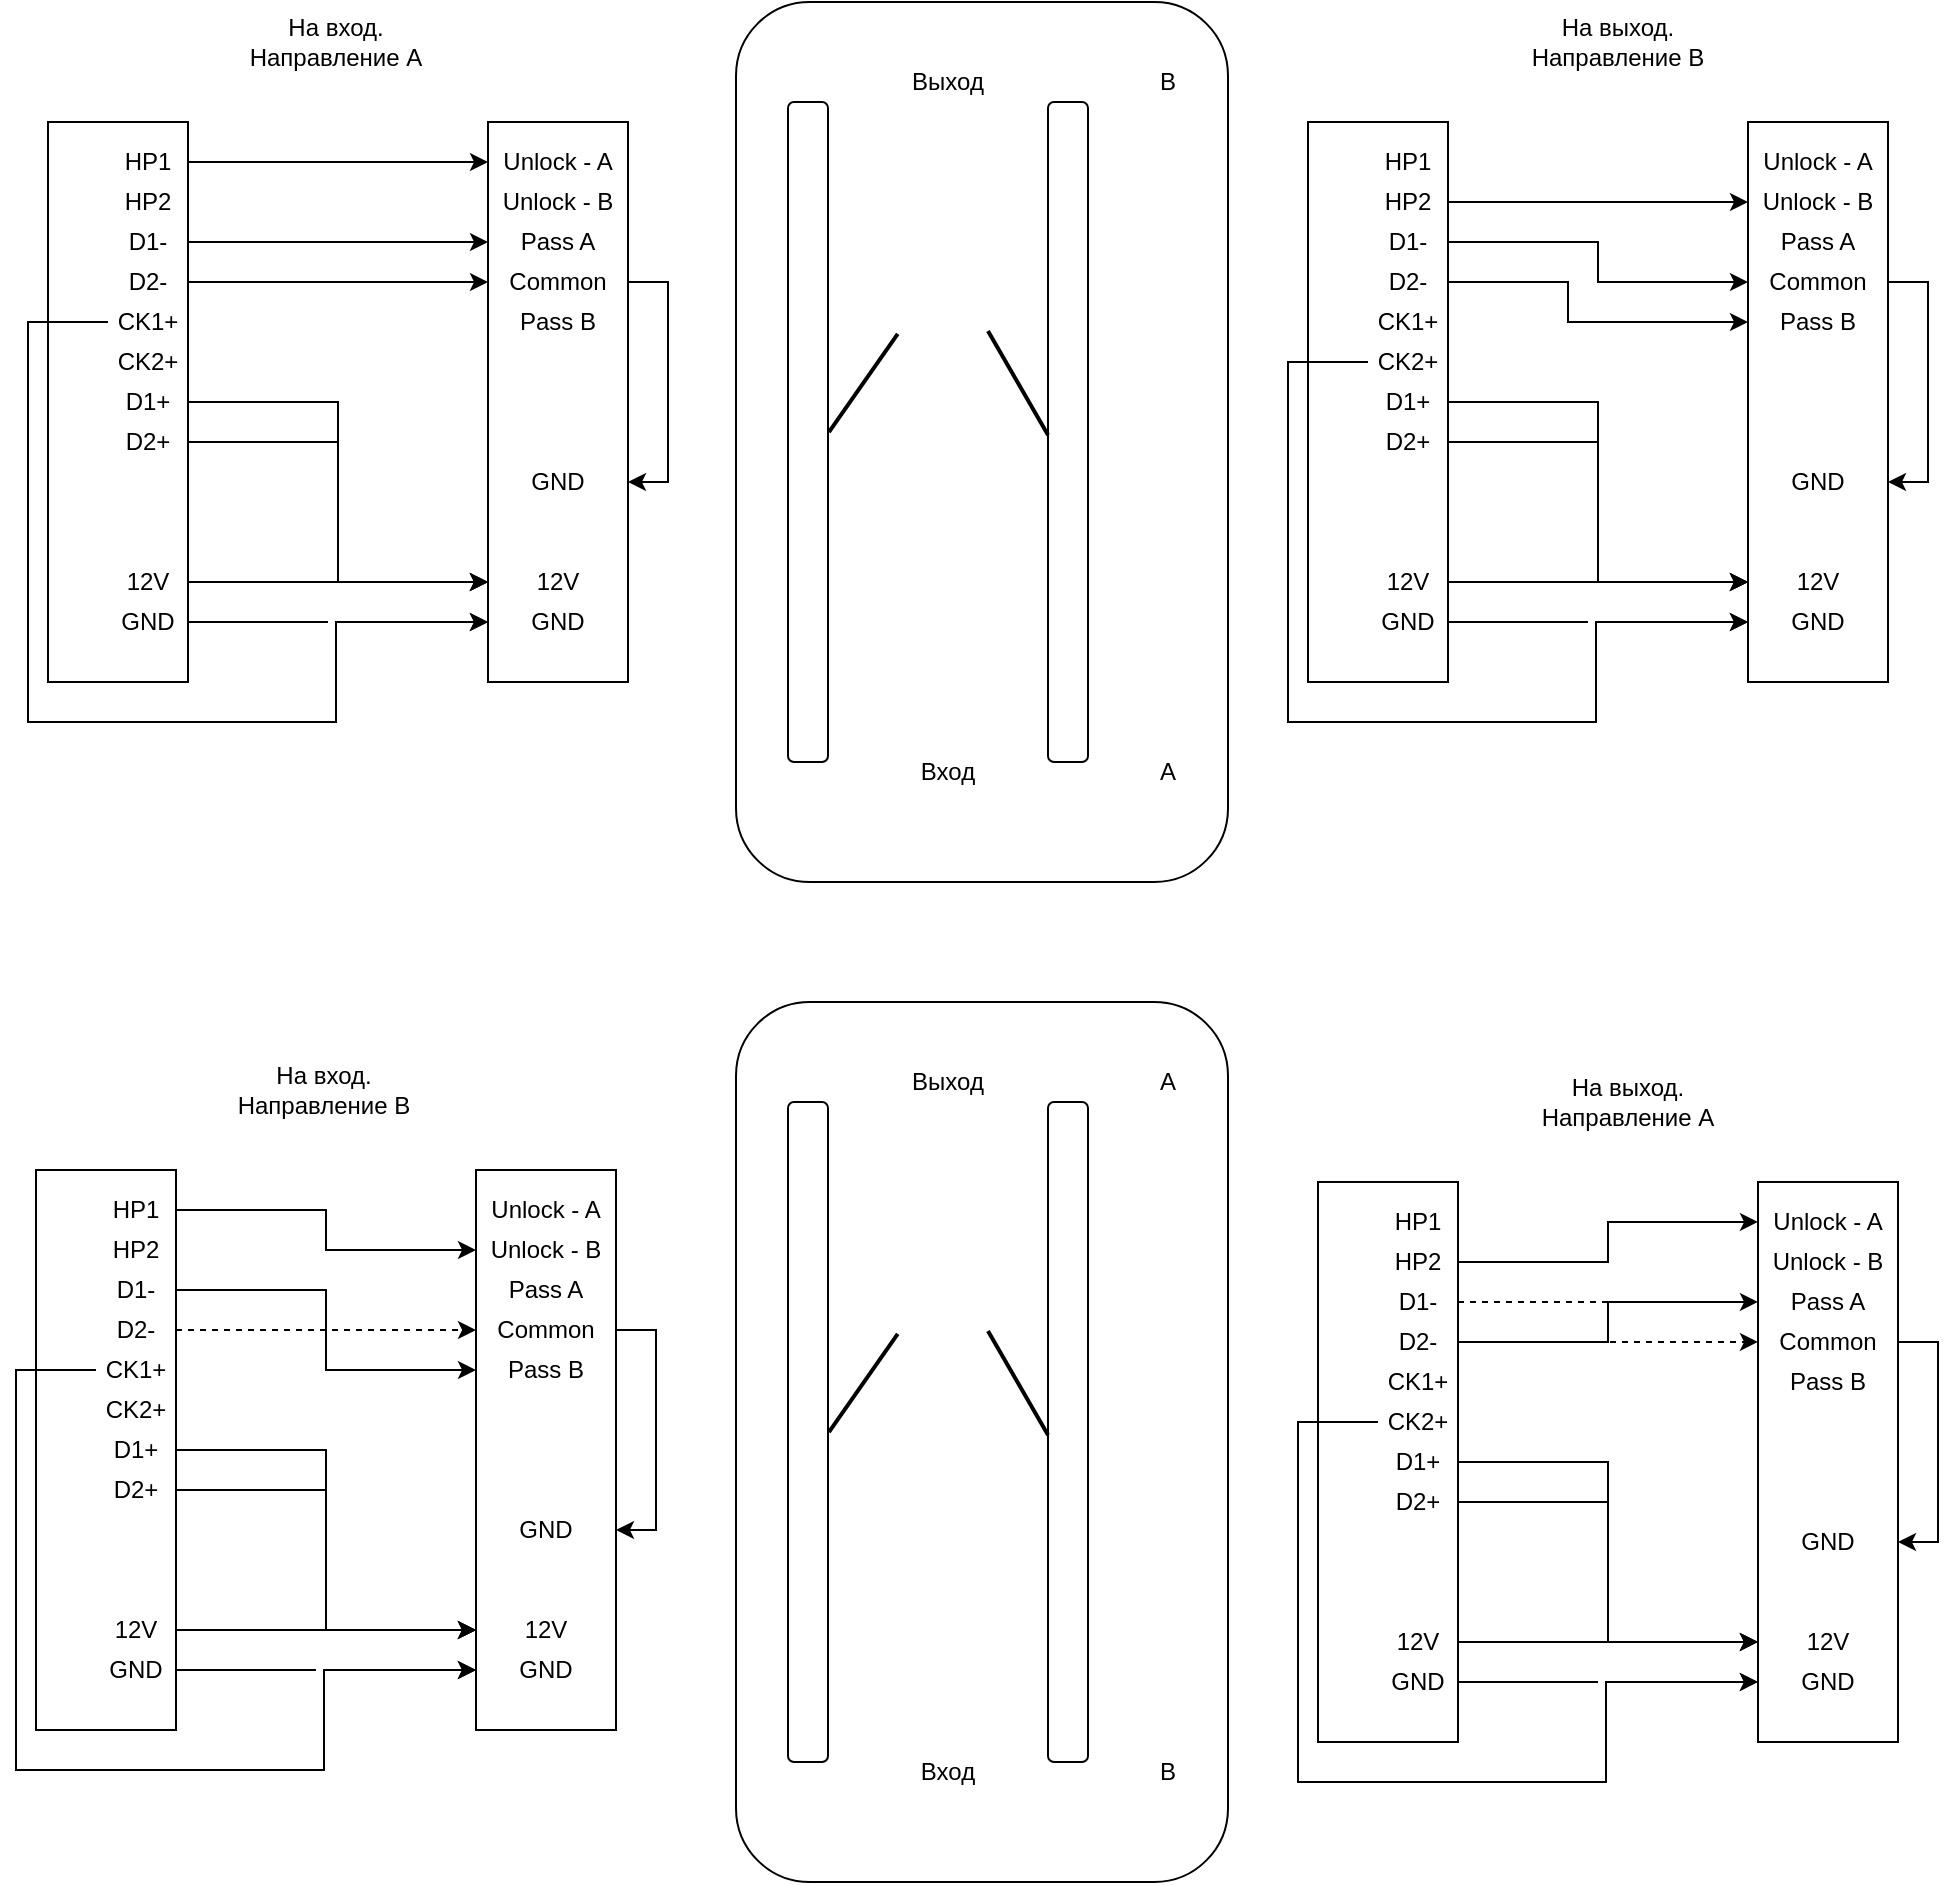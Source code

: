 <mxfile version="14.7.6" type="github">
  <diagram id="xArHPaHlVI-nLbtiiP9C" name="Page-1">
    <mxGraphModel dx="697" dy="635" grid="1" gridSize="10" guides="1" tooltips="1" connect="1" arrows="1" fold="1" page="1" pageScale="1" pageWidth="827" pageHeight="1169" math="0" shadow="0">
      <root>
        <mxCell id="0" />
        <mxCell id="1" parent="0" />
        <mxCell id="C6pC8jOVJ6y1HwyaoLz7-116" value="" style="rounded=1;whiteSpace=wrap;html=1;" vertex="1" parent="1">
          <mxGeometry x="414" y="50" width="246" height="440" as="geometry" />
        </mxCell>
        <mxCell id="C6pC8jOVJ6y1HwyaoLz7-1" value="" style="rounded=0;whiteSpace=wrap;html=1;" vertex="1" parent="1">
          <mxGeometry x="70" y="110" width="70" height="280" as="geometry" />
        </mxCell>
        <mxCell id="C6pC8jOVJ6y1HwyaoLz7-48" style="edgeStyle=orthogonalEdgeStyle;rounded=0;orthogonalLoop=1;jettySize=auto;html=1;entryX=0;entryY=0.5;entryDx=0;entryDy=0;" edge="1" parent="1" source="C6pC8jOVJ6y1HwyaoLz7-5" target="C6pC8jOVJ6y1HwyaoLz7-19">
          <mxGeometry relative="1" as="geometry" />
        </mxCell>
        <mxCell id="C6pC8jOVJ6y1HwyaoLz7-5" value="HP1" style="text;html=1;strokeColor=none;fillColor=none;align=center;verticalAlign=middle;whiteSpace=wrap;rounded=0;" vertex="1" parent="1">
          <mxGeometry x="100" y="120" width="40" height="20" as="geometry" />
        </mxCell>
        <mxCell id="C6pC8jOVJ6y1HwyaoLz7-6" value="HP2" style="text;html=1;strokeColor=none;fillColor=none;align=center;verticalAlign=middle;whiteSpace=wrap;rounded=0;" vertex="1" parent="1">
          <mxGeometry x="100" y="140" width="40" height="20" as="geometry" />
        </mxCell>
        <mxCell id="C6pC8jOVJ6y1HwyaoLz7-49" style="edgeStyle=orthogonalEdgeStyle;rounded=0;orthogonalLoop=1;jettySize=auto;html=1;" edge="1" parent="1" source="C6pC8jOVJ6y1HwyaoLz7-7" target="C6pC8jOVJ6y1HwyaoLz7-30">
          <mxGeometry relative="1" as="geometry" />
        </mxCell>
        <mxCell id="C6pC8jOVJ6y1HwyaoLz7-7" value="D1-" style="text;html=1;strokeColor=none;fillColor=none;align=center;verticalAlign=middle;whiteSpace=wrap;rounded=0;" vertex="1" parent="1">
          <mxGeometry x="100" y="160" width="40" height="20" as="geometry" />
        </mxCell>
        <mxCell id="C6pC8jOVJ6y1HwyaoLz7-51" style="edgeStyle=orthogonalEdgeStyle;rounded=0;orthogonalLoop=1;jettySize=auto;html=1;entryX=0;entryY=0.5;entryDx=0;entryDy=0;" edge="1" parent="1" source="C6pC8jOVJ6y1HwyaoLz7-8" target="C6pC8jOVJ6y1HwyaoLz7-32">
          <mxGeometry relative="1" as="geometry" />
        </mxCell>
        <mxCell id="C6pC8jOVJ6y1HwyaoLz7-8" value="D2-" style="text;html=1;strokeColor=none;fillColor=none;align=center;verticalAlign=middle;whiteSpace=wrap;rounded=0;" vertex="1" parent="1">
          <mxGeometry x="100" y="180" width="40" height="20" as="geometry" />
        </mxCell>
        <mxCell id="C6pC8jOVJ6y1HwyaoLz7-9" value="CK1+" style="text;html=1;strokeColor=none;fillColor=none;align=center;verticalAlign=middle;whiteSpace=wrap;rounded=0;" vertex="1" parent="1">
          <mxGeometry x="100" y="200" width="40" height="20" as="geometry" />
        </mxCell>
        <mxCell id="C6pC8jOVJ6y1HwyaoLz7-10" value="CK2+" style="text;html=1;strokeColor=none;fillColor=none;align=center;verticalAlign=middle;whiteSpace=wrap;rounded=0;" vertex="1" parent="1">
          <mxGeometry x="100" y="220" width="40" height="20" as="geometry" />
        </mxCell>
        <mxCell id="C6pC8jOVJ6y1HwyaoLz7-67" style="edgeStyle=orthogonalEdgeStyle;rounded=0;orthogonalLoop=1;jettySize=auto;html=1;entryX=0;entryY=0.5;entryDx=0;entryDy=0;endArrow=classic;endFill=1;endSize=6;" edge="1" parent="1" source="C6pC8jOVJ6y1HwyaoLz7-11" target="C6pC8jOVJ6y1HwyaoLz7-34">
          <mxGeometry relative="1" as="geometry" />
        </mxCell>
        <mxCell id="C6pC8jOVJ6y1HwyaoLz7-11" value="D1+" style="text;html=1;strokeColor=none;fillColor=none;align=center;verticalAlign=middle;whiteSpace=wrap;rounded=0;" vertex="1" parent="1">
          <mxGeometry x="100" y="240" width="40" height="20" as="geometry" />
        </mxCell>
        <mxCell id="C6pC8jOVJ6y1HwyaoLz7-68" style="edgeStyle=orthogonalEdgeStyle;rounded=0;orthogonalLoop=1;jettySize=auto;html=1;entryX=0;entryY=0.5;entryDx=0;entryDy=0;endArrow=classic;endFill=1;endSize=6;" edge="1" parent="1" source="C6pC8jOVJ6y1HwyaoLz7-12" target="C6pC8jOVJ6y1HwyaoLz7-34">
          <mxGeometry relative="1" as="geometry" />
        </mxCell>
        <mxCell id="C6pC8jOVJ6y1HwyaoLz7-12" value="D2+" style="text;html=1;strokeColor=none;fillColor=none;align=center;verticalAlign=middle;whiteSpace=wrap;rounded=0;" vertex="1" parent="1">
          <mxGeometry x="100" y="260" width="40" height="20" as="geometry" />
        </mxCell>
        <mxCell id="C6pC8jOVJ6y1HwyaoLz7-69" style="edgeStyle=orthogonalEdgeStyle;rounded=0;orthogonalLoop=1;jettySize=auto;html=1;entryX=0;entryY=0.5;entryDx=0;entryDy=0;endArrow=classic;endFill=1;endSize=6;" edge="1" parent="1" source="C6pC8jOVJ6y1HwyaoLz7-15" target="C6pC8jOVJ6y1HwyaoLz7-34">
          <mxGeometry relative="1" as="geometry" />
        </mxCell>
        <mxCell id="C6pC8jOVJ6y1HwyaoLz7-15" value="12V" style="text;html=1;strokeColor=none;fillColor=none;align=center;verticalAlign=middle;whiteSpace=wrap;rounded=0;" vertex="1" parent="1">
          <mxGeometry x="100" y="330" width="40" height="20" as="geometry" />
        </mxCell>
        <mxCell id="C6pC8jOVJ6y1HwyaoLz7-70" style="edgeStyle=orthogonalEdgeStyle;rounded=0;orthogonalLoop=1;jettySize=auto;html=1;endArrow=classic;endFill=1;endSize=6;startArrow=none;" edge="1" parent="1" source="C6pC8jOVJ6y1HwyaoLz7-73">
          <mxGeometry relative="1" as="geometry">
            <mxPoint x="290" y="360" as="targetPoint" />
          </mxGeometry>
        </mxCell>
        <mxCell id="C6pC8jOVJ6y1HwyaoLz7-16" value="GND" style="text;html=1;strokeColor=none;fillColor=none;align=center;verticalAlign=middle;whiteSpace=wrap;rounded=0;" vertex="1" parent="1">
          <mxGeometry x="100" y="350" width="40" height="20" as="geometry" />
        </mxCell>
        <mxCell id="C6pC8jOVJ6y1HwyaoLz7-18" value="" style="rounded=0;whiteSpace=wrap;html=1;" vertex="1" parent="1">
          <mxGeometry x="290" y="110" width="70" height="280" as="geometry" />
        </mxCell>
        <mxCell id="C6pC8jOVJ6y1HwyaoLz7-19" value="Unlock - A" style="text;html=1;strokeColor=none;fillColor=none;align=center;verticalAlign=middle;whiteSpace=wrap;rounded=0;" vertex="1" parent="1">
          <mxGeometry x="290" y="120" width="70" height="20" as="geometry" />
        </mxCell>
        <mxCell id="C6pC8jOVJ6y1HwyaoLz7-29" value="Unlock - B" style="text;html=1;strokeColor=none;fillColor=none;align=center;verticalAlign=middle;whiteSpace=wrap;rounded=0;" vertex="1" parent="1">
          <mxGeometry x="290" y="140" width="70" height="20" as="geometry" />
        </mxCell>
        <mxCell id="C6pC8jOVJ6y1HwyaoLz7-30" value="Pass A" style="text;html=1;strokeColor=none;fillColor=none;align=center;verticalAlign=middle;whiteSpace=wrap;rounded=0;" vertex="1" parent="1">
          <mxGeometry x="290" y="160" width="70" height="20" as="geometry" />
        </mxCell>
        <mxCell id="C6pC8jOVJ6y1HwyaoLz7-31" value="Pass B" style="text;html=1;strokeColor=none;fillColor=none;align=center;verticalAlign=middle;whiteSpace=wrap;rounded=0;" vertex="1" parent="1">
          <mxGeometry x="290" y="200" width="70" height="20" as="geometry" />
        </mxCell>
        <mxCell id="C6pC8jOVJ6y1HwyaoLz7-52" style="edgeStyle=orthogonalEdgeStyle;rounded=0;orthogonalLoop=1;jettySize=auto;html=1;entryX=1;entryY=0.5;entryDx=0;entryDy=0;" edge="1" parent="1" source="C6pC8jOVJ6y1HwyaoLz7-32" target="C6pC8jOVJ6y1HwyaoLz7-33">
          <mxGeometry relative="1" as="geometry">
            <Array as="points">
              <mxPoint x="380" y="190" />
              <mxPoint x="380" y="290" />
            </Array>
          </mxGeometry>
        </mxCell>
        <mxCell id="C6pC8jOVJ6y1HwyaoLz7-32" value="Common" style="text;html=1;strokeColor=none;fillColor=none;align=center;verticalAlign=middle;whiteSpace=wrap;rounded=0;" vertex="1" parent="1">
          <mxGeometry x="290" y="180" width="70" height="20" as="geometry" />
        </mxCell>
        <mxCell id="C6pC8jOVJ6y1HwyaoLz7-33" value="GND" style="text;html=1;strokeColor=none;fillColor=none;align=center;verticalAlign=middle;whiteSpace=wrap;rounded=0;" vertex="1" parent="1">
          <mxGeometry x="290" y="280" width="70" height="20" as="geometry" />
        </mxCell>
        <mxCell id="C6pC8jOVJ6y1HwyaoLz7-34" value="12V" style="text;html=1;strokeColor=none;fillColor=none;align=center;verticalAlign=middle;whiteSpace=wrap;rounded=0;" vertex="1" parent="1">
          <mxGeometry x="290" y="330" width="70" height="20" as="geometry" />
        </mxCell>
        <mxCell id="C6pC8jOVJ6y1HwyaoLz7-35" value="GND" style="text;html=1;strokeColor=none;fillColor=none;align=center;verticalAlign=middle;whiteSpace=wrap;rounded=0;" vertex="1" parent="1">
          <mxGeometry x="290" y="350" width="70" height="20" as="geometry" />
        </mxCell>
        <mxCell id="C6pC8jOVJ6y1HwyaoLz7-37" value="" style="rounded=1;whiteSpace=wrap;html=1;" vertex="1" parent="1">
          <mxGeometry x="440" y="100" width="20" height="330" as="geometry" />
        </mxCell>
        <mxCell id="C6pC8jOVJ6y1HwyaoLz7-41" value="" style="rounded=1;whiteSpace=wrap;html=1;" vertex="1" parent="1">
          <mxGeometry x="570" y="100" width="20" height="330" as="geometry" />
        </mxCell>
        <mxCell id="C6pC8jOVJ6y1HwyaoLz7-42" value="" style="line;strokeWidth=2;direction=south;html=1;rotation=35;" vertex="1" parent="1">
          <mxGeometry x="472.66" y="210.48" width="10" height="60" as="geometry" />
        </mxCell>
        <mxCell id="C6pC8jOVJ6y1HwyaoLz7-43" value="" style="line;strokeWidth=2;direction=south;html=1;rotation=-30;" vertex="1" parent="1">
          <mxGeometry x="550" y="210.48" width="10" height="60" as="geometry" />
        </mxCell>
        <mxCell id="C6pC8jOVJ6y1HwyaoLz7-44" value="Вход" style="text;html=1;strokeColor=none;fillColor=none;align=center;verticalAlign=middle;whiteSpace=wrap;rounded=0;" vertex="1" parent="1">
          <mxGeometry x="500" y="425" width="40" height="20" as="geometry" />
        </mxCell>
        <mxCell id="C6pC8jOVJ6y1HwyaoLz7-45" value="Выход" style="text;html=1;strokeColor=none;fillColor=none;align=center;verticalAlign=middle;whiteSpace=wrap;rounded=0;" vertex="1" parent="1">
          <mxGeometry x="500" y="80" width="40" height="20" as="geometry" />
        </mxCell>
        <mxCell id="C6pC8jOVJ6y1HwyaoLz7-46" value="А" style="text;html=1;strokeColor=none;fillColor=none;align=center;verticalAlign=middle;whiteSpace=wrap;rounded=0;" vertex="1" parent="1">
          <mxGeometry x="610" y="425" width="40" height="20" as="geometry" />
        </mxCell>
        <mxCell id="C6pC8jOVJ6y1HwyaoLz7-47" value="B" style="text;html=1;strokeColor=none;fillColor=none;align=center;verticalAlign=middle;whiteSpace=wrap;rounded=0;" vertex="1" parent="1">
          <mxGeometry x="610" y="80" width="40" height="20" as="geometry" />
        </mxCell>
        <mxCell id="C6pC8jOVJ6y1HwyaoLz7-60" style="edgeStyle=orthogonalEdgeStyle;rounded=0;orthogonalLoop=1;jettySize=auto;html=1;entryX=0;entryY=0.5;entryDx=0;entryDy=0;" edge="1" parent="1" source="C6pC8jOVJ6y1HwyaoLz7-9" target="C6pC8jOVJ6y1HwyaoLz7-35">
          <mxGeometry relative="1" as="geometry">
            <mxPoint x="290" y="340" as="targetPoint" />
            <mxPoint x="100" y="210" as="sourcePoint" />
            <Array as="points">
              <mxPoint x="60" y="210" />
              <mxPoint x="60" y="410" />
              <mxPoint x="214" y="410" />
              <mxPoint x="214" y="360" />
            </Array>
          </mxGeometry>
        </mxCell>
        <mxCell id="C6pC8jOVJ6y1HwyaoLz7-71" value="" style="shape=image;html=1;verticalAlign=top;verticalLabelPosition=bottom;labelBackgroundColor=#ffffff;imageAspect=0;aspect=fixed;image=https://cdn4.iconfinder.com/data/icons/essential-app-2/16/record-round-circle-dot-128.png" vertex="1" parent="1">
          <mxGeometry x="210" y="266" width="8" height="8" as="geometry" />
        </mxCell>
        <mxCell id="C6pC8jOVJ6y1HwyaoLz7-72" value="" style="shape=image;html=1;verticalAlign=top;verticalLabelPosition=bottom;labelBackgroundColor=#ffffff;imageAspect=0;aspect=fixed;image=https://cdn4.iconfinder.com/data/icons/essential-app-2/16/record-round-circle-dot-128.png" vertex="1" parent="1">
          <mxGeometry x="210" y="336" width="8" height="8" as="geometry" />
        </mxCell>
        <mxCell id="C6pC8jOVJ6y1HwyaoLz7-73" value="" style="shape=image;html=1;verticalAlign=top;verticalLabelPosition=bottom;labelBackgroundColor=#ffffff;imageAspect=0;aspect=fixed;image=https://cdn4.iconfinder.com/data/icons/essential-app-2/16/record-round-circle-dot-128.png" vertex="1" parent="1">
          <mxGeometry x="210" y="356" width="8" height="8" as="geometry" />
        </mxCell>
        <mxCell id="C6pC8jOVJ6y1HwyaoLz7-74" value="" style="edgeStyle=orthogonalEdgeStyle;rounded=0;orthogonalLoop=1;jettySize=auto;html=1;endArrow=none;endFill=1;endSize=6;" edge="1" parent="1" source="C6pC8jOVJ6y1HwyaoLz7-16" target="C6pC8jOVJ6y1HwyaoLz7-73">
          <mxGeometry relative="1" as="geometry">
            <mxPoint x="290" y="360" as="targetPoint" />
            <mxPoint x="140" y="360" as="sourcePoint" />
          </mxGeometry>
        </mxCell>
        <mxCell id="C6pC8jOVJ6y1HwyaoLz7-75" value="На вход. Направление А" style="text;html=1;strokeColor=none;fillColor=none;align=center;verticalAlign=middle;whiteSpace=wrap;rounded=0;" vertex="1" parent="1">
          <mxGeometry x="159" y="60" width="110" height="20" as="geometry" />
        </mxCell>
        <mxCell id="C6pC8jOVJ6y1HwyaoLz7-76" value="" style="rounded=0;whiteSpace=wrap;html=1;" vertex="1" parent="1">
          <mxGeometry x="700" y="110" width="70" height="280" as="geometry" />
        </mxCell>
        <mxCell id="C6pC8jOVJ6y1HwyaoLz7-78" value="HP1" style="text;html=1;strokeColor=none;fillColor=none;align=center;verticalAlign=middle;whiteSpace=wrap;rounded=0;" vertex="1" parent="1">
          <mxGeometry x="730" y="120" width="40" height="20" as="geometry" />
        </mxCell>
        <mxCell id="C6pC8jOVJ6y1HwyaoLz7-111" style="edgeStyle=orthogonalEdgeStyle;rounded=0;orthogonalLoop=1;jettySize=auto;html=1;endArrow=classic;endFill=1;endSize=6;" edge="1" parent="1" source="C6pC8jOVJ6y1HwyaoLz7-79" target="C6pC8jOVJ6y1HwyaoLz7-96">
          <mxGeometry relative="1" as="geometry" />
        </mxCell>
        <mxCell id="C6pC8jOVJ6y1HwyaoLz7-79" value="HP2" style="text;html=1;strokeColor=none;fillColor=none;align=center;verticalAlign=middle;whiteSpace=wrap;rounded=0;" vertex="1" parent="1">
          <mxGeometry x="730" y="140" width="40" height="20" as="geometry" />
        </mxCell>
        <mxCell id="C6pC8jOVJ6y1HwyaoLz7-115" style="edgeStyle=orthogonalEdgeStyle;rounded=0;orthogonalLoop=1;jettySize=auto;html=1;entryX=0;entryY=0.5;entryDx=0;entryDy=0;endArrow=classic;endFill=1;endSize=6;" edge="1" parent="1" source="C6pC8jOVJ6y1HwyaoLz7-81" target="C6pC8jOVJ6y1HwyaoLz7-100">
          <mxGeometry relative="1" as="geometry" />
        </mxCell>
        <mxCell id="C6pC8jOVJ6y1HwyaoLz7-81" value="D1-" style="text;html=1;strokeColor=none;fillColor=none;align=center;verticalAlign=middle;whiteSpace=wrap;rounded=0;" vertex="1" parent="1">
          <mxGeometry x="730" y="160" width="40" height="20" as="geometry" />
        </mxCell>
        <mxCell id="C6pC8jOVJ6y1HwyaoLz7-114" style="edgeStyle=orthogonalEdgeStyle;rounded=0;orthogonalLoop=1;jettySize=auto;html=1;entryX=0;entryY=0.5;entryDx=0;entryDy=0;endArrow=classic;endFill=1;endSize=6;" edge="1" parent="1" source="C6pC8jOVJ6y1HwyaoLz7-83" target="C6pC8jOVJ6y1HwyaoLz7-98">
          <mxGeometry relative="1" as="geometry">
            <Array as="points">
              <mxPoint x="830" y="190" />
              <mxPoint x="830" y="210" />
            </Array>
          </mxGeometry>
        </mxCell>
        <mxCell id="C6pC8jOVJ6y1HwyaoLz7-83" value="D2-" style="text;html=1;strokeColor=none;fillColor=none;align=center;verticalAlign=middle;whiteSpace=wrap;rounded=0;" vertex="1" parent="1">
          <mxGeometry x="730" y="180" width="40" height="20" as="geometry" />
        </mxCell>
        <mxCell id="C6pC8jOVJ6y1HwyaoLz7-84" value="CK1+" style="text;html=1;strokeColor=none;fillColor=none;align=center;verticalAlign=middle;whiteSpace=wrap;rounded=0;" vertex="1" parent="1">
          <mxGeometry x="730" y="200" width="40" height="20" as="geometry" />
        </mxCell>
        <mxCell id="C6pC8jOVJ6y1HwyaoLz7-85" value="CK2+" style="text;html=1;strokeColor=none;fillColor=none;align=center;verticalAlign=middle;whiteSpace=wrap;rounded=0;" vertex="1" parent="1">
          <mxGeometry x="730" y="220" width="40" height="20" as="geometry" />
        </mxCell>
        <mxCell id="C6pC8jOVJ6y1HwyaoLz7-86" style="edgeStyle=orthogonalEdgeStyle;rounded=0;orthogonalLoop=1;jettySize=auto;html=1;entryX=0;entryY=0.5;entryDx=0;entryDy=0;endArrow=classic;endFill=1;endSize=6;" edge="1" parent="1" source="C6pC8jOVJ6y1HwyaoLz7-87" target="C6pC8jOVJ6y1HwyaoLz7-102">
          <mxGeometry relative="1" as="geometry" />
        </mxCell>
        <mxCell id="C6pC8jOVJ6y1HwyaoLz7-87" value="D1+" style="text;html=1;strokeColor=none;fillColor=none;align=center;verticalAlign=middle;whiteSpace=wrap;rounded=0;" vertex="1" parent="1">
          <mxGeometry x="730" y="240" width="40" height="20" as="geometry" />
        </mxCell>
        <mxCell id="C6pC8jOVJ6y1HwyaoLz7-88" style="edgeStyle=orthogonalEdgeStyle;rounded=0;orthogonalLoop=1;jettySize=auto;html=1;entryX=0;entryY=0.5;entryDx=0;entryDy=0;endArrow=classic;endFill=1;endSize=6;" edge="1" parent="1" source="C6pC8jOVJ6y1HwyaoLz7-89" target="C6pC8jOVJ6y1HwyaoLz7-102">
          <mxGeometry relative="1" as="geometry" />
        </mxCell>
        <mxCell id="C6pC8jOVJ6y1HwyaoLz7-89" value="D2+" style="text;html=1;strokeColor=none;fillColor=none;align=center;verticalAlign=middle;whiteSpace=wrap;rounded=0;" vertex="1" parent="1">
          <mxGeometry x="730" y="260" width="40" height="20" as="geometry" />
        </mxCell>
        <mxCell id="C6pC8jOVJ6y1HwyaoLz7-90" style="edgeStyle=orthogonalEdgeStyle;rounded=0;orthogonalLoop=1;jettySize=auto;html=1;entryX=0;entryY=0.5;entryDx=0;entryDy=0;endArrow=classic;endFill=1;endSize=6;" edge="1" parent="1" source="C6pC8jOVJ6y1HwyaoLz7-91" target="C6pC8jOVJ6y1HwyaoLz7-102">
          <mxGeometry relative="1" as="geometry" />
        </mxCell>
        <mxCell id="C6pC8jOVJ6y1HwyaoLz7-91" value="12V" style="text;html=1;strokeColor=none;fillColor=none;align=center;verticalAlign=middle;whiteSpace=wrap;rounded=0;" vertex="1" parent="1">
          <mxGeometry x="730" y="330" width="40" height="20" as="geometry" />
        </mxCell>
        <mxCell id="C6pC8jOVJ6y1HwyaoLz7-92" style="edgeStyle=orthogonalEdgeStyle;rounded=0;orthogonalLoop=1;jettySize=auto;html=1;endArrow=classic;endFill=1;endSize=6;startArrow=none;" edge="1" parent="1" source="C6pC8jOVJ6y1HwyaoLz7-107">
          <mxGeometry relative="1" as="geometry">
            <mxPoint x="920" y="360" as="targetPoint" />
          </mxGeometry>
        </mxCell>
        <mxCell id="C6pC8jOVJ6y1HwyaoLz7-93" value="GND" style="text;html=1;strokeColor=none;fillColor=none;align=center;verticalAlign=middle;whiteSpace=wrap;rounded=0;" vertex="1" parent="1">
          <mxGeometry x="730" y="350" width="40" height="20" as="geometry" />
        </mxCell>
        <mxCell id="C6pC8jOVJ6y1HwyaoLz7-94" value="" style="rounded=0;whiteSpace=wrap;html=1;" vertex="1" parent="1">
          <mxGeometry x="920" y="110" width="70" height="280" as="geometry" />
        </mxCell>
        <mxCell id="C6pC8jOVJ6y1HwyaoLz7-95" value="Unlock - A" style="text;html=1;strokeColor=none;fillColor=none;align=center;verticalAlign=middle;whiteSpace=wrap;rounded=0;" vertex="1" parent="1">
          <mxGeometry x="920" y="120" width="70" height="20" as="geometry" />
        </mxCell>
        <mxCell id="C6pC8jOVJ6y1HwyaoLz7-96" value="Unlock - B" style="text;html=1;strokeColor=none;fillColor=none;align=center;verticalAlign=middle;whiteSpace=wrap;rounded=0;" vertex="1" parent="1">
          <mxGeometry x="920" y="140" width="70" height="20" as="geometry" />
        </mxCell>
        <mxCell id="C6pC8jOVJ6y1HwyaoLz7-97" value="Pass A" style="text;html=1;strokeColor=none;fillColor=none;align=center;verticalAlign=middle;whiteSpace=wrap;rounded=0;" vertex="1" parent="1">
          <mxGeometry x="920" y="160" width="70" height="20" as="geometry" />
        </mxCell>
        <mxCell id="C6pC8jOVJ6y1HwyaoLz7-113" style="edgeStyle=orthogonalEdgeStyle;rounded=0;orthogonalLoop=1;jettySize=auto;html=1;entryX=1;entryY=0.5;entryDx=0;entryDy=0;endArrow=classic;endFill=1;endSize=6;" edge="1" parent="1" source="C6pC8jOVJ6y1HwyaoLz7-100" target="C6pC8jOVJ6y1HwyaoLz7-101">
          <mxGeometry relative="1" as="geometry">
            <Array as="points">
              <mxPoint x="1010" y="190" />
              <mxPoint x="1010" y="290" />
            </Array>
          </mxGeometry>
        </mxCell>
        <mxCell id="C6pC8jOVJ6y1HwyaoLz7-100" value="Common" style="text;html=1;strokeColor=none;fillColor=none;align=center;verticalAlign=middle;whiteSpace=wrap;rounded=0;" vertex="1" parent="1">
          <mxGeometry x="920" y="180" width="70" height="20" as="geometry" />
        </mxCell>
        <mxCell id="C6pC8jOVJ6y1HwyaoLz7-101" value="GND" style="text;html=1;strokeColor=none;fillColor=none;align=center;verticalAlign=middle;whiteSpace=wrap;rounded=0;" vertex="1" parent="1">
          <mxGeometry x="920" y="280" width="70" height="20" as="geometry" />
        </mxCell>
        <mxCell id="C6pC8jOVJ6y1HwyaoLz7-102" value="12V" style="text;html=1;strokeColor=none;fillColor=none;align=center;verticalAlign=middle;whiteSpace=wrap;rounded=0;" vertex="1" parent="1">
          <mxGeometry x="920" y="330" width="70" height="20" as="geometry" />
        </mxCell>
        <mxCell id="C6pC8jOVJ6y1HwyaoLz7-103" value="GND" style="text;html=1;strokeColor=none;fillColor=none;align=center;verticalAlign=middle;whiteSpace=wrap;rounded=0;" vertex="1" parent="1">
          <mxGeometry x="920" y="350" width="70" height="20" as="geometry" />
        </mxCell>
        <mxCell id="C6pC8jOVJ6y1HwyaoLz7-104" style="edgeStyle=orthogonalEdgeStyle;rounded=0;orthogonalLoop=1;jettySize=auto;html=1;entryX=0;entryY=0.5;entryDx=0;entryDy=0;exitX=0;exitY=0.5;exitDx=0;exitDy=0;" edge="1" parent="1" source="C6pC8jOVJ6y1HwyaoLz7-85" target="C6pC8jOVJ6y1HwyaoLz7-103">
          <mxGeometry relative="1" as="geometry">
            <mxPoint x="920" y="340" as="targetPoint" />
            <mxPoint x="730" y="210" as="sourcePoint" />
            <Array as="points">
              <mxPoint x="690" y="230" />
              <mxPoint x="690" y="410" />
              <mxPoint x="844" y="410" />
              <mxPoint x="844" y="360" />
            </Array>
          </mxGeometry>
        </mxCell>
        <mxCell id="C6pC8jOVJ6y1HwyaoLz7-105" value="" style="shape=image;html=1;verticalAlign=top;verticalLabelPosition=bottom;labelBackgroundColor=#ffffff;imageAspect=0;aspect=fixed;image=https://cdn4.iconfinder.com/data/icons/essential-app-2/16/record-round-circle-dot-128.png" vertex="1" parent="1">
          <mxGeometry x="840" y="266" width="8" height="8" as="geometry" />
        </mxCell>
        <mxCell id="C6pC8jOVJ6y1HwyaoLz7-106" value="" style="shape=image;html=1;verticalAlign=top;verticalLabelPosition=bottom;labelBackgroundColor=#ffffff;imageAspect=0;aspect=fixed;image=https://cdn4.iconfinder.com/data/icons/essential-app-2/16/record-round-circle-dot-128.png" vertex="1" parent="1">
          <mxGeometry x="840" y="336" width="8" height="8" as="geometry" />
        </mxCell>
        <mxCell id="C6pC8jOVJ6y1HwyaoLz7-107" value="" style="shape=image;html=1;verticalAlign=top;verticalLabelPosition=bottom;labelBackgroundColor=#ffffff;imageAspect=0;aspect=fixed;image=https://cdn4.iconfinder.com/data/icons/essential-app-2/16/record-round-circle-dot-128.png" vertex="1" parent="1">
          <mxGeometry x="840" y="356" width="8" height="8" as="geometry" />
        </mxCell>
        <mxCell id="C6pC8jOVJ6y1HwyaoLz7-108" value="" style="edgeStyle=orthogonalEdgeStyle;rounded=0;orthogonalLoop=1;jettySize=auto;html=1;endArrow=none;endFill=1;endSize=6;" edge="1" parent="1" source="C6pC8jOVJ6y1HwyaoLz7-93" target="C6pC8jOVJ6y1HwyaoLz7-107">
          <mxGeometry relative="1" as="geometry">
            <mxPoint x="920" y="360" as="targetPoint" />
            <mxPoint x="770" y="360" as="sourcePoint" />
          </mxGeometry>
        </mxCell>
        <mxCell id="C6pC8jOVJ6y1HwyaoLz7-110" value="На выход. Направление B" style="text;html=1;strokeColor=none;fillColor=none;align=center;verticalAlign=middle;whiteSpace=wrap;rounded=0;" vertex="1" parent="1">
          <mxGeometry x="800" y="60" width="110" height="20" as="geometry" />
        </mxCell>
        <mxCell id="C6pC8jOVJ6y1HwyaoLz7-98" value="Pass B" style="text;html=1;strokeColor=none;fillColor=none;align=center;verticalAlign=middle;whiteSpace=wrap;rounded=0;" vertex="1" parent="1">
          <mxGeometry x="920" y="200" width="70" height="20" as="geometry" />
        </mxCell>
        <mxCell id="C6pC8jOVJ6y1HwyaoLz7-117" value="" style="rounded=1;whiteSpace=wrap;html=1;" vertex="1" parent="1">
          <mxGeometry x="414" y="550" width="246" height="440" as="geometry" />
        </mxCell>
        <mxCell id="C6pC8jOVJ6y1HwyaoLz7-118" value="" style="rounded=1;whiteSpace=wrap;html=1;" vertex="1" parent="1">
          <mxGeometry x="440" y="600" width="20" height="330" as="geometry" />
        </mxCell>
        <mxCell id="C6pC8jOVJ6y1HwyaoLz7-119" value="" style="rounded=1;whiteSpace=wrap;html=1;" vertex="1" parent="1">
          <mxGeometry x="570" y="600" width="20" height="330" as="geometry" />
        </mxCell>
        <mxCell id="C6pC8jOVJ6y1HwyaoLz7-120" value="" style="line;strokeWidth=2;direction=south;html=1;rotation=35;" vertex="1" parent="1">
          <mxGeometry x="472.66" y="710.48" width="10" height="60" as="geometry" />
        </mxCell>
        <mxCell id="C6pC8jOVJ6y1HwyaoLz7-121" value="" style="line;strokeWidth=2;direction=south;html=1;rotation=-30;" vertex="1" parent="1">
          <mxGeometry x="550" y="710.48" width="10" height="60" as="geometry" />
        </mxCell>
        <mxCell id="C6pC8jOVJ6y1HwyaoLz7-122" value="Вход" style="text;html=1;strokeColor=none;fillColor=none;align=center;verticalAlign=middle;whiteSpace=wrap;rounded=0;" vertex="1" parent="1">
          <mxGeometry x="500" y="925" width="40" height="20" as="geometry" />
        </mxCell>
        <mxCell id="C6pC8jOVJ6y1HwyaoLz7-123" value="Выход" style="text;html=1;strokeColor=none;fillColor=none;align=center;verticalAlign=middle;whiteSpace=wrap;rounded=0;" vertex="1" parent="1">
          <mxGeometry x="500" y="580" width="40" height="20" as="geometry" />
        </mxCell>
        <mxCell id="C6pC8jOVJ6y1HwyaoLz7-124" value="B" style="text;html=1;strokeColor=none;fillColor=none;align=center;verticalAlign=middle;whiteSpace=wrap;rounded=0;" vertex="1" parent="1">
          <mxGeometry x="610" y="925" width="40" height="20" as="geometry" />
        </mxCell>
        <mxCell id="C6pC8jOVJ6y1HwyaoLz7-125" value="A" style="text;html=1;strokeColor=none;fillColor=none;align=center;verticalAlign=middle;whiteSpace=wrap;rounded=0;" vertex="1" parent="1">
          <mxGeometry x="610" y="580" width="40" height="20" as="geometry" />
        </mxCell>
        <mxCell id="C6pC8jOVJ6y1HwyaoLz7-126" value="" style="rounded=0;whiteSpace=wrap;html=1;" vertex="1" parent="1">
          <mxGeometry x="64" y="634" width="70" height="280" as="geometry" />
        </mxCell>
        <mxCell id="C6pC8jOVJ6y1HwyaoLz7-127" style="edgeStyle=orthogonalEdgeStyle;rounded=0;orthogonalLoop=1;jettySize=auto;html=1;entryX=0;entryY=0.5;entryDx=0;entryDy=0;" edge="1" parent="1" source="C6pC8jOVJ6y1HwyaoLz7-128" target="C6pC8jOVJ6y1HwyaoLz7-146">
          <mxGeometry relative="1" as="geometry">
            <mxPoint x="210" y="654" as="targetPoint" />
          </mxGeometry>
        </mxCell>
        <mxCell id="C6pC8jOVJ6y1HwyaoLz7-128" value="HP1" style="text;html=1;strokeColor=none;fillColor=none;align=center;verticalAlign=middle;whiteSpace=wrap;rounded=0;" vertex="1" parent="1">
          <mxGeometry x="94" y="644" width="40" height="20" as="geometry" />
        </mxCell>
        <mxCell id="C6pC8jOVJ6y1HwyaoLz7-129" value="HP2" style="text;html=1;strokeColor=none;fillColor=none;align=center;verticalAlign=middle;whiteSpace=wrap;rounded=0;" vertex="1" parent="1">
          <mxGeometry x="94" y="664" width="40" height="20" as="geometry" />
        </mxCell>
        <mxCell id="C6pC8jOVJ6y1HwyaoLz7-130" style="edgeStyle=orthogonalEdgeStyle;rounded=0;orthogonalLoop=1;jettySize=auto;html=1;entryX=0;entryY=0.5;entryDx=0;entryDy=0;" edge="1" parent="1" source="C6pC8jOVJ6y1HwyaoLz7-131" target="C6pC8jOVJ6y1HwyaoLz7-148">
          <mxGeometry relative="1" as="geometry" />
        </mxCell>
        <mxCell id="C6pC8jOVJ6y1HwyaoLz7-131" value="D1-" style="text;html=1;strokeColor=none;fillColor=none;align=center;verticalAlign=middle;whiteSpace=wrap;rounded=0;" vertex="1" parent="1">
          <mxGeometry x="94" y="684" width="40" height="20" as="geometry" />
        </mxCell>
        <mxCell id="C6pC8jOVJ6y1HwyaoLz7-132" style="edgeStyle=orthogonalEdgeStyle;rounded=0;orthogonalLoop=1;jettySize=auto;html=1;entryX=0;entryY=0.5;entryDx=0;entryDy=0;dashed=1;" edge="1" parent="1" source="C6pC8jOVJ6y1HwyaoLz7-133" target="C6pC8jOVJ6y1HwyaoLz7-150">
          <mxGeometry relative="1" as="geometry" />
        </mxCell>
        <mxCell id="C6pC8jOVJ6y1HwyaoLz7-133" value="D2-" style="text;html=1;strokeColor=none;fillColor=none;align=center;verticalAlign=middle;whiteSpace=wrap;rounded=0;" vertex="1" parent="1">
          <mxGeometry x="94" y="704" width="40" height="20" as="geometry" />
        </mxCell>
        <mxCell id="C6pC8jOVJ6y1HwyaoLz7-134" value="CK1+" style="text;html=1;strokeColor=none;fillColor=none;align=center;verticalAlign=middle;whiteSpace=wrap;rounded=0;" vertex="1" parent="1">
          <mxGeometry x="94" y="724" width="40" height="20" as="geometry" />
        </mxCell>
        <mxCell id="C6pC8jOVJ6y1HwyaoLz7-135" value="CK2+" style="text;html=1;strokeColor=none;fillColor=none;align=center;verticalAlign=middle;whiteSpace=wrap;rounded=0;" vertex="1" parent="1">
          <mxGeometry x="94" y="744" width="40" height="20" as="geometry" />
        </mxCell>
        <mxCell id="C6pC8jOVJ6y1HwyaoLz7-136" style="edgeStyle=orthogonalEdgeStyle;rounded=0;orthogonalLoop=1;jettySize=auto;html=1;entryX=0;entryY=0.5;entryDx=0;entryDy=0;endArrow=classic;endFill=1;endSize=6;" edge="1" parent="1" source="C6pC8jOVJ6y1HwyaoLz7-137" target="C6pC8jOVJ6y1HwyaoLz7-152">
          <mxGeometry relative="1" as="geometry" />
        </mxCell>
        <mxCell id="C6pC8jOVJ6y1HwyaoLz7-137" value="D1+" style="text;html=1;strokeColor=none;fillColor=none;align=center;verticalAlign=middle;whiteSpace=wrap;rounded=0;" vertex="1" parent="1">
          <mxGeometry x="94" y="764" width="40" height="20" as="geometry" />
        </mxCell>
        <mxCell id="C6pC8jOVJ6y1HwyaoLz7-138" style="edgeStyle=orthogonalEdgeStyle;rounded=0;orthogonalLoop=1;jettySize=auto;html=1;entryX=0;entryY=0.5;entryDx=0;entryDy=0;endArrow=classic;endFill=1;endSize=6;" edge="1" parent="1" source="C6pC8jOVJ6y1HwyaoLz7-139" target="C6pC8jOVJ6y1HwyaoLz7-152">
          <mxGeometry relative="1" as="geometry" />
        </mxCell>
        <mxCell id="C6pC8jOVJ6y1HwyaoLz7-139" value="D2+" style="text;html=1;strokeColor=none;fillColor=none;align=center;verticalAlign=middle;whiteSpace=wrap;rounded=0;" vertex="1" parent="1">
          <mxGeometry x="94" y="784" width="40" height="20" as="geometry" />
        </mxCell>
        <mxCell id="C6pC8jOVJ6y1HwyaoLz7-140" style="edgeStyle=orthogonalEdgeStyle;rounded=0;orthogonalLoop=1;jettySize=auto;html=1;entryX=0;entryY=0.5;entryDx=0;entryDy=0;endArrow=classic;endFill=1;endSize=6;" edge="1" parent="1" source="C6pC8jOVJ6y1HwyaoLz7-141" target="C6pC8jOVJ6y1HwyaoLz7-152">
          <mxGeometry relative="1" as="geometry" />
        </mxCell>
        <mxCell id="C6pC8jOVJ6y1HwyaoLz7-141" value="12V" style="text;html=1;strokeColor=none;fillColor=none;align=center;verticalAlign=middle;whiteSpace=wrap;rounded=0;" vertex="1" parent="1">
          <mxGeometry x="94" y="854" width="40" height="20" as="geometry" />
        </mxCell>
        <mxCell id="C6pC8jOVJ6y1HwyaoLz7-142" style="edgeStyle=orthogonalEdgeStyle;rounded=0;orthogonalLoop=1;jettySize=auto;html=1;endArrow=classic;endFill=1;endSize=6;startArrow=none;" edge="1" parent="1" source="C6pC8jOVJ6y1HwyaoLz7-157">
          <mxGeometry relative="1" as="geometry">
            <mxPoint x="284" y="884" as="targetPoint" />
          </mxGeometry>
        </mxCell>
        <mxCell id="C6pC8jOVJ6y1HwyaoLz7-143" value="GND" style="text;html=1;strokeColor=none;fillColor=none;align=center;verticalAlign=middle;whiteSpace=wrap;rounded=0;" vertex="1" parent="1">
          <mxGeometry x="94" y="874" width="40" height="20" as="geometry" />
        </mxCell>
        <mxCell id="C6pC8jOVJ6y1HwyaoLz7-144" value="" style="rounded=0;whiteSpace=wrap;html=1;" vertex="1" parent="1">
          <mxGeometry x="284" y="634" width="70" height="280" as="geometry" />
        </mxCell>
        <mxCell id="C6pC8jOVJ6y1HwyaoLz7-145" value="Unlock - A" style="text;html=1;strokeColor=none;fillColor=none;align=center;verticalAlign=middle;whiteSpace=wrap;rounded=0;" vertex="1" parent="1">
          <mxGeometry x="284" y="644" width="70" height="20" as="geometry" />
        </mxCell>
        <mxCell id="C6pC8jOVJ6y1HwyaoLz7-146" value="Unlock - B" style="text;html=1;strokeColor=none;fillColor=none;align=center;verticalAlign=middle;whiteSpace=wrap;rounded=0;" vertex="1" parent="1">
          <mxGeometry x="284" y="664" width="70" height="20" as="geometry" />
        </mxCell>
        <mxCell id="C6pC8jOVJ6y1HwyaoLz7-147" value="Pass A" style="text;html=1;strokeColor=none;fillColor=none;align=center;verticalAlign=middle;whiteSpace=wrap;rounded=0;" vertex="1" parent="1">
          <mxGeometry x="284" y="684" width="70" height="20" as="geometry" />
        </mxCell>
        <mxCell id="C6pC8jOVJ6y1HwyaoLz7-148" value="Pass B" style="text;html=1;strokeColor=none;fillColor=none;align=center;verticalAlign=middle;whiteSpace=wrap;rounded=0;" vertex="1" parent="1">
          <mxGeometry x="284" y="724" width="70" height="20" as="geometry" />
        </mxCell>
        <mxCell id="C6pC8jOVJ6y1HwyaoLz7-149" style="edgeStyle=orthogonalEdgeStyle;rounded=0;orthogonalLoop=1;jettySize=auto;html=1;entryX=1;entryY=0.5;entryDx=0;entryDy=0;" edge="1" parent="1" source="C6pC8jOVJ6y1HwyaoLz7-150" target="C6pC8jOVJ6y1HwyaoLz7-151">
          <mxGeometry relative="1" as="geometry">
            <Array as="points">
              <mxPoint x="374" y="714" />
              <mxPoint x="374" y="814" />
            </Array>
          </mxGeometry>
        </mxCell>
        <mxCell id="C6pC8jOVJ6y1HwyaoLz7-150" value="Common" style="text;html=1;strokeColor=none;fillColor=none;align=center;verticalAlign=middle;whiteSpace=wrap;rounded=0;" vertex="1" parent="1">
          <mxGeometry x="284" y="704" width="70" height="20" as="geometry" />
        </mxCell>
        <mxCell id="C6pC8jOVJ6y1HwyaoLz7-151" value="GND" style="text;html=1;strokeColor=none;fillColor=none;align=center;verticalAlign=middle;whiteSpace=wrap;rounded=0;" vertex="1" parent="1">
          <mxGeometry x="284" y="804" width="70" height="20" as="geometry" />
        </mxCell>
        <mxCell id="C6pC8jOVJ6y1HwyaoLz7-152" value="12V" style="text;html=1;strokeColor=none;fillColor=none;align=center;verticalAlign=middle;whiteSpace=wrap;rounded=0;" vertex="1" parent="1">
          <mxGeometry x="284" y="854" width="70" height="20" as="geometry" />
        </mxCell>
        <mxCell id="C6pC8jOVJ6y1HwyaoLz7-153" value="GND" style="text;html=1;strokeColor=none;fillColor=none;align=center;verticalAlign=middle;whiteSpace=wrap;rounded=0;" vertex="1" parent="1">
          <mxGeometry x="284" y="874" width="70" height="20" as="geometry" />
        </mxCell>
        <mxCell id="C6pC8jOVJ6y1HwyaoLz7-154" style="edgeStyle=orthogonalEdgeStyle;rounded=0;orthogonalLoop=1;jettySize=auto;html=1;entryX=0;entryY=0.5;entryDx=0;entryDy=0;" edge="1" parent="1" source="C6pC8jOVJ6y1HwyaoLz7-134" target="C6pC8jOVJ6y1HwyaoLz7-153">
          <mxGeometry relative="1" as="geometry">
            <mxPoint x="284" y="864" as="targetPoint" />
            <mxPoint x="94" y="734" as="sourcePoint" />
            <Array as="points">
              <mxPoint x="54" y="734" />
              <mxPoint x="54" y="934" />
              <mxPoint x="208" y="934" />
              <mxPoint x="208" y="884" />
            </Array>
          </mxGeometry>
        </mxCell>
        <mxCell id="C6pC8jOVJ6y1HwyaoLz7-155" value="" style="shape=image;html=1;verticalAlign=top;verticalLabelPosition=bottom;labelBackgroundColor=#ffffff;imageAspect=0;aspect=fixed;image=https://cdn4.iconfinder.com/data/icons/essential-app-2/16/record-round-circle-dot-128.png" vertex="1" parent="1">
          <mxGeometry x="204" y="790" width="8" height="8" as="geometry" />
        </mxCell>
        <mxCell id="C6pC8jOVJ6y1HwyaoLz7-156" value="" style="shape=image;html=1;verticalAlign=top;verticalLabelPosition=bottom;labelBackgroundColor=#ffffff;imageAspect=0;aspect=fixed;image=https://cdn4.iconfinder.com/data/icons/essential-app-2/16/record-round-circle-dot-128.png" vertex="1" parent="1">
          <mxGeometry x="204" y="860" width="8" height="8" as="geometry" />
        </mxCell>
        <mxCell id="C6pC8jOVJ6y1HwyaoLz7-157" value="" style="shape=image;html=1;verticalAlign=top;verticalLabelPosition=bottom;labelBackgroundColor=#ffffff;imageAspect=0;aspect=fixed;image=https://cdn4.iconfinder.com/data/icons/essential-app-2/16/record-round-circle-dot-128.png" vertex="1" parent="1">
          <mxGeometry x="204" y="880" width="8" height="8" as="geometry" />
        </mxCell>
        <mxCell id="C6pC8jOVJ6y1HwyaoLz7-158" value="" style="edgeStyle=orthogonalEdgeStyle;rounded=0;orthogonalLoop=1;jettySize=auto;html=1;endArrow=none;endFill=1;endSize=6;" edge="1" parent="1" source="C6pC8jOVJ6y1HwyaoLz7-143" target="C6pC8jOVJ6y1HwyaoLz7-157">
          <mxGeometry relative="1" as="geometry">
            <mxPoint x="284" y="884" as="targetPoint" />
            <mxPoint x="134" y="884" as="sourcePoint" />
          </mxGeometry>
        </mxCell>
        <mxCell id="C6pC8jOVJ6y1HwyaoLz7-159" value="На вход. Направление B" style="text;html=1;strokeColor=none;fillColor=none;align=center;verticalAlign=middle;whiteSpace=wrap;rounded=0;" vertex="1" parent="1">
          <mxGeometry x="153" y="584" width="110" height="20" as="geometry" />
        </mxCell>
        <mxCell id="C6pC8jOVJ6y1HwyaoLz7-161" value="" style="rounded=0;whiteSpace=wrap;html=1;" vertex="1" parent="1">
          <mxGeometry x="705" y="639.99" width="70" height="280" as="geometry" />
        </mxCell>
        <mxCell id="C6pC8jOVJ6y1HwyaoLz7-162" value="HP1" style="text;html=1;strokeColor=none;fillColor=none;align=center;verticalAlign=middle;whiteSpace=wrap;rounded=0;" vertex="1" parent="1">
          <mxGeometry x="735" y="649.99" width="40" height="20" as="geometry" />
        </mxCell>
        <mxCell id="C6pC8jOVJ6y1HwyaoLz7-163" style="edgeStyle=orthogonalEdgeStyle;rounded=0;orthogonalLoop=1;jettySize=auto;html=1;endArrow=classic;endFill=1;endSize=6;entryX=0;entryY=0.5;entryDx=0;entryDy=0;" edge="1" parent="1" source="C6pC8jOVJ6y1HwyaoLz7-164" target="C6pC8jOVJ6y1HwyaoLz7-180">
          <mxGeometry relative="1" as="geometry" />
        </mxCell>
        <mxCell id="C6pC8jOVJ6y1HwyaoLz7-164" value="HP2" style="text;html=1;strokeColor=none;fillColor=none;align=center;verticalAlign=middle;whiteSpace=wrap;rounded=0;" vertex="1" parent="1">
          <mxGeometry x="735" y="669.99" width="40" height="20" as="geometry" />
        </mxCell>
        <mxCell id="C6pC8jOVJ6y1HwyaoLz7-165" style="edgeStyle=orthogonalEdgeStyle;rounded=0;orthogonalLoop=1;jettySize=auto;html=1;entryX=0;entryY=0.5;entryDx=0;entryDy=0;endArrow=classic;endFill=1;endSize=6;dashed=1;" edge="1" parent="1" source="C6pC8jOVJ6y1HwyaoLz7-166" target="C6pC8jOVJ6y1HwyaoLz7-184">
          <mxGeometry relative="1" as="geometry">
            <Array as="points">
              <mxPoint x="850" y="700" />
              <mxPoint x="850" y="720" />
            </Array>
          </mxGeometry>
        </mxCell>
        <mxCell id="C6pC8jOVJ6y1HwyaoLz7-166" value="D1-" style="text;html=1;strokeColor=none;fillColor=none;align=center;verticalAlign=middle;whiteSpace=wrap;rounded=0;" vertex="1" parent="1">
          <mxGeometry x="735" y="689.99" width="40" height="20" as="geometry" />
        </mxCell>
        <mxCell id="C6pC8jOVJ6y1HwyaoLz7-167" style="edgeStyle=orthogonalEdgeStyle;rounded=0;orthogonalLoop=1;jettySize=auto;html=1;endArrow=classic;endFill=1;endSize=6;entryX=0;entryY=0.5;entryDx=0;entryDy=0;" edge="1" parent="1" source="C6pC8jOVJ6y1HwyaoLz7-168" target="C6pC8jOVJ6y1HwyaoLz7-182">
          <mxGeometry relative="1" as="geometry">
            <Array as="points">
              <mxPoint x="850" y="720" />
              <mxPoint x="850" y="700" />
            </Array>
            <mxPoint x="880" y="740" as="targetPoint" />
          </mxGeometry>
        </mxCell>
        <mxCell id="C6pC8jOVJ6y1HwyaoLz7-168" value="D2-" style="text;html=1;strokeColor=none;fillColor=none;align=center;verticalAlign=middle;whiteSpace=wrap;rounded=0;" vertex="1" parent="1">
          <mxGeometry x="735" y="709.99" width="40" height="20" as="geometry" />
        </mxCell>
        <mxCell id="C6pC8jOVJ6y1HwyaoLz7-169" value="CK1+" style="text;html=1;strokeColor=none;fillColor=none;align=center;verticalAlign=middle;whiteSpace=wrap;rounded=0;" vertex="1" parent="1">
          <mxGeometry x="735" y="729.99" width="40" height="20" as="geometry" />
        </mxCell>
        <mxCell id="C6pC8jOVJ6y1HwyaoLz7-170" value="CK2+" style="text;html=1;strokeColor=none;fillColor=none;align=center;verticalAlign=middle;whiteSpace=wrap;rounded=0;" vertex="1" parent="1">
          <mxGeometry x="735" y="749.99" width="40" height="20" as="geometry" />
        </mxCell>
        <mxCell id="C6pC8jOVJ6y1HwyaoLz7-171" style="edgeStyle=orthogonalEdgeStyle;rounded=0;orthogonalLoop=1;jettySize=auto;html=1;entryX=0;entryY=0.5;entryDx=0;entryDy=0;endArrow=classic;endFill=1;endSize=6;" edge="1" parent="1" source="C6pC8jOVJ6y1HwyaoLz7-172" target="C6pC8jOVJ6y1HwyaoLz7-186">
          <mxGeometry relative="1" as="geometry" />
        </mxCell>
        <mxCell id="C6pC8jOVJ6y1HwyaoLz7-172" value="D1+" style="text;html=1;strokeColor=none;fillColor=none;align=center;verticalAlign=middle;whiteSpace=wrap;rounded=0;" vertex="1" parent="1">
          <mxGeometry x="735" y="769.99" width="40" height="20" as="geometry" />
        </mxCell>
        <mxCell id="C6pC8jOVJ6y1HwyaoLz7-173" style="edgeStyle=orthogonalEdgeStyle;rounded=0;orthogonalLoop=1;jettySize=auto;html=1;entryX=0;entryY=0.5;entryDx=0;entryDy=0;endArrow=classic;endFill=1;endSize=6;" edge="1" parent="1" source="C6pC8jOVJ6y1HwyaoLz7-174" target="C6pC8jOVJ6y1HwyaoLz7-186">
          <mxGeometry relative="1" as="geometry" />
        </mxCell>
        <mxCell id="C6pC8jOVJ6y1HwyaoLz7-174" value="D2+" style="text;html=1;strokeColor=none;fillColor=none;align=center;verticalAlign=middle;whiteSpace=wrap;rounded=0;" vertex="1" parent="1">
          <mxGeometry x="735" y="789.99" width="40" height="20" as="geometry" />
        </mxCell>
        <mxCell id="C6pC8jOVJ6y1HwyaoLz7-175" style="edgeStyle=orthogonalEdgeStyle;rounded=0;orthogonalLoop=1;jettySize=auto;html=1;entryX=0;entryY=0.5;entryDx=0;entryDy=0;endArrow=classic;endFill=1;endSize=6;" edge="1" parent="1" source="C6pC8jOVJ6y1HwyaoLz7-176" target="C6pC8jOVJ6y1HwyaoLz7-186">
          <mxGeometry relative="1" as="geometry" />
        </mxCell>
        <mxCell id="C6pC8jOVJ6y1HwyaoLz7-176" value="12V" style="text;html=1;strokeColor=none;fillColor=none;align=center;verticalAlign=middle;whiteSpace=wrap;rounded=0;" vertex="1" parent="1">
          <mxGeometry x="735" y="859.99" width="40" height="20" as="geometry" />
        </mxCell>
        <mxCell id="C6pC8jOVJ6y1HwyaoLz7-177" style="edgeStyle=orthogonalEdgeStyle;rounded=0;orthogonalLoop=1;jettySize=auto;html=1;endArrow=classic;endFill=1;endSize=6;startArrow=none;" edge="1" parent="1" source="C6pC8jOVJ6y1HwyaoLz7-191">
          <mxGeometry relative="1" as="geometry">
            <mxPoint x="925" y="889.99" as="targetPoint" />
          </mxGeometry>
        </mxCell>
        <mxCell id="C6pC8jOVJ6y1HwyaoLz7-178" value="GND" style="text;html=1;strokeColor=none;fillColor=none;align=center;verticalAlign=middle;whiteSpace=wrap;rounded=0;" vertex="1" parent="1">
          <mxGeometry x="735" y="879.99" width="40" height="20" as="geometry" />
        </mxCell>
        <mxCell id="C6pC8jOVJ6y1HwyaoLz7-179" value="" style="rounded=0;whiteSpace=wrap;html=1;" vertex="1" parent="1">
          <mxGeometry x="925" y="639.99" width="70" height="280" as="geometry" />
        </mxCell>
        <mxCell id="C6pC8jOVJ6y1HwyaoLz7-180" value="Unlock - A" style="text;html=1;strokeColor=none;fillColor=none;align=center;verticalAlign=middle;whiteSpace=wrap;rounded=0;" vertex="1" parent="1">
          <mxGeometry x="925" y="649.99" width="70" height="20" as="geometry" />
        </mxCell>
        <mxCell id="C6pC8jOVJ6y1HwyaoLz7-181" value="Unlock - B" style="text;html=1;strokeColor=none;fillColor=none;align=center;verticalAlign=middle;whiteSpace=wrap;rounded=0;" vertex="1" parent="1">
          <mxGeometry x="925" y="669.99" width="70" height="20" as="geometry" />
        </mxCell>
        <mxCell id="C6pC8jOVJ6y1HwyaoLz7-182" value="Pass A" style="text;html=1;strokeColor=none;fillColor=none;align=center;verticalAlign=middle;whiteSpace=wrap;rounded=0;" vertex="1" parent="1">
          <mxGeometry x="925" y="689.99" width="70" height="20" as="geometry" />
        </mxCell>
        <mxCell id="C6pC8jOVJ6y1HwyaoLz7-183" style="edgeStyle=orthogonalEdgeStyle;rounded=0;orthogonalLoop=1;jettySize=auto;html=1;entryX=1;entryY=0.5;entryDx=0;entryDy=0;endArrow=classic;endFill=1;endSize=6;" edge="1" parent="1" source="C6pC8jOVJ6y1HwyaoLz7-184" target="C6pC8jOVJ6y1HwyaoLz7-185">
          <mxGeometry relative="1" as="geometry">
            <Array as="points">
              <mxPoint x="1015" y="719.99" />
              <mxPoint x="1015" y="819.99" />
            </Array>
          </mxGeometry>
        </mxCell>
        <mxCell id="C6pC8jOVJ6y1HwyaoLz7-184" value="Common" style="text;html=1;strokeColor=none;fillColor=none;align=center;verticalAlign=middle;whiteSpace=wrap;rounded=0;" vertex="1" parent="1">
          <mxGeometry x="925" y="709.99" width="70" height="20" as="geometry" />
        </mxCell>
        <mxCell id="C6pC8jOVJ6y1HwyaoLz7-185" value="GND" style="text;html=1;strokeColor=none;fillColor=none;align=center;verticalAlign=middle;whiteSpace=wrap;rounded=0;" vertex="1" parent="1">
          <mxGeometry x="925" y="809.99" width="70" height="20" as="geometry" />
        </mxCell>
        <mxCell id="C6pC8jOVJ6y1HwyaoLz7-186" value="12V" style="text;html=1;strokeColor=none;fillColor=none;align=center;verticalAlign=middle;whiteSpace=wrap;rounded=0;" vertex="1" parent="1">
          <mxGeometry x="925" y="859.99" width="70" height="20" as="geometry" />
        </mxCell>
        <mxCell id="C6pC8jOVJ6y1HwyaoLz7-187" value="GND" style="text;html=1;strokeColor=none;fillColor=none;align=center;verticalAlign=middle;whiteSpace=wrap;rounded=0;" vertex="1" parent="1">
          <mxGeometry x="925" y="879.99" width="70" height="20" as="geometry" />
        </mxCell>
        <mxCell id="C6pC8jOVJ6y1HwyaoLz7-188" style="edgeStyle=orthogonalEdgeStyle;rounded=0;orthogonalLoop=1;jettySize=auto;html=1;entryX=0;entryY=0.5;entryDx=0;entryDy=0;exitX=0;exitY=0.5;exitDx=0;exitDy=0;" edge="1" parent="1" source="C6pC8jOVJ6y1HwyaoLz7-170" target="C6pC8jOVJ6y1HwyaoLz7-187">
          <mxGeometry relative="1" as="geometry">
            <mxPoint x="925" y="869.99" as="targetPoint" />
            <mxPoint x="735" y="739.99" as="sourcePoint" />
            <Array as="points">
              <mxPoint x="695" y="760" />
              <mxPoint x="695" y="940" />
              <mxPoint x="849" y="940" />
              <mxPoint x="849" y="890" />
            </Array>
          </mxGeometry>
        </mxCell>
        <mxCell id="C6pC8jOVJ6y1HwyaoLz7-189" value="" style="shape=image;html=1;verticalAlign=top;verticalLabelPosition=bottom;labelBackgroundColor=#ffffff;imageAspect=0;aspect=fixed;image=https://cdn4.iconfinder.com/data/icons/essential-app-2/16/record-round-circle-dot-128.png" vertex="1" parent="1">
          <mxGeometry x="845" y="795.99" width="8" height="8" as="geometry" />
        </mxCell>
        <mxCell id="C6pC8jOVJ6y1HwyaoLz7-190" value="" style="shape=image;html=1;verticalAlign=top;verticalLabelPosition=bottom;labelBackgroundColor=#ffffff;imageAspect=0;aspect=fixed;image=https://cdn4.iconfinder.com/data/icons/essential-app-2/16/record-round-circle-dot-128.png" vertex="1" parent="1">
          <mxGeometry x="845" y="865.99" width="8" height="8" as="geometry" />
        </mxCell>
        <mxCell id="C6pC8jOVJ6y1HwyaoLz7-191" value="" style="shape=image;html=1;verticalAlign=top;verticalLabelPosition=bottom;labelBackgroundColor=#ffffff;imageAspect=0;aspect=fixed;image=https://cdn4.iconfinder.com/data/icons/essential-app-2/16/record-round-circle-dot-128.png" vertex="1" parent="1">
          <mxGeometry x="845" y="885.99" width="8" height="8" as="geometry" />
        </mxCell>
        <mxCell id="C6pC8jOVJ6y1HwyaoLz7-192" value="" style="edgeStyle=orthogonalEdgeStyle;rounded=0;orthogonalLoop=1;jettySize=auto;html=1;endArrow=none;endFill=1;endSize=6;" edge="1" parent="1" source="C6pC8jOVJ6y1HwyaoLz7-178" target="C6pC8jOVJ6y1HwyaoLz7-191">
          <mxGeometry relative="1" as="geometry">
            <mxPoint x="925" y="889.99" as="targetPoint" />
            <mxPoint x="775" y="889.99" as="sourcePoint" />
          </mxGeometry>
        </mxCell>
        <mxCell id="C6pC8jOVJ6y1HwyaoLz7-193" value="На выход. Направление A" style="text;html=1;strokeColor=none;fillColor=none;align=center;verticalAlign=middle;whiteSpace=wrap;rounded=0;" vertex="1" parent="1">
          <mxGeometry x="805" y="589.99" width="110" height="20" as="geometry" />
        </mxCell>
        <mxCell id="C6pC8jOVJ6y1HwyaoLz7-194" value="Pass B" style="text;html=1;strokeColor=none;fillColor=none;align=center;verticalAlign=middle;whiteSpace=wrap;rounded=0;" vertex="1" parent="1">
          <mxGeometry x="925" y="729.99" width="70" height="20" as="geometry" />
        </mxCell>
      </root>
    </mxGraphModel>
  </diagram>
</mxfile>
